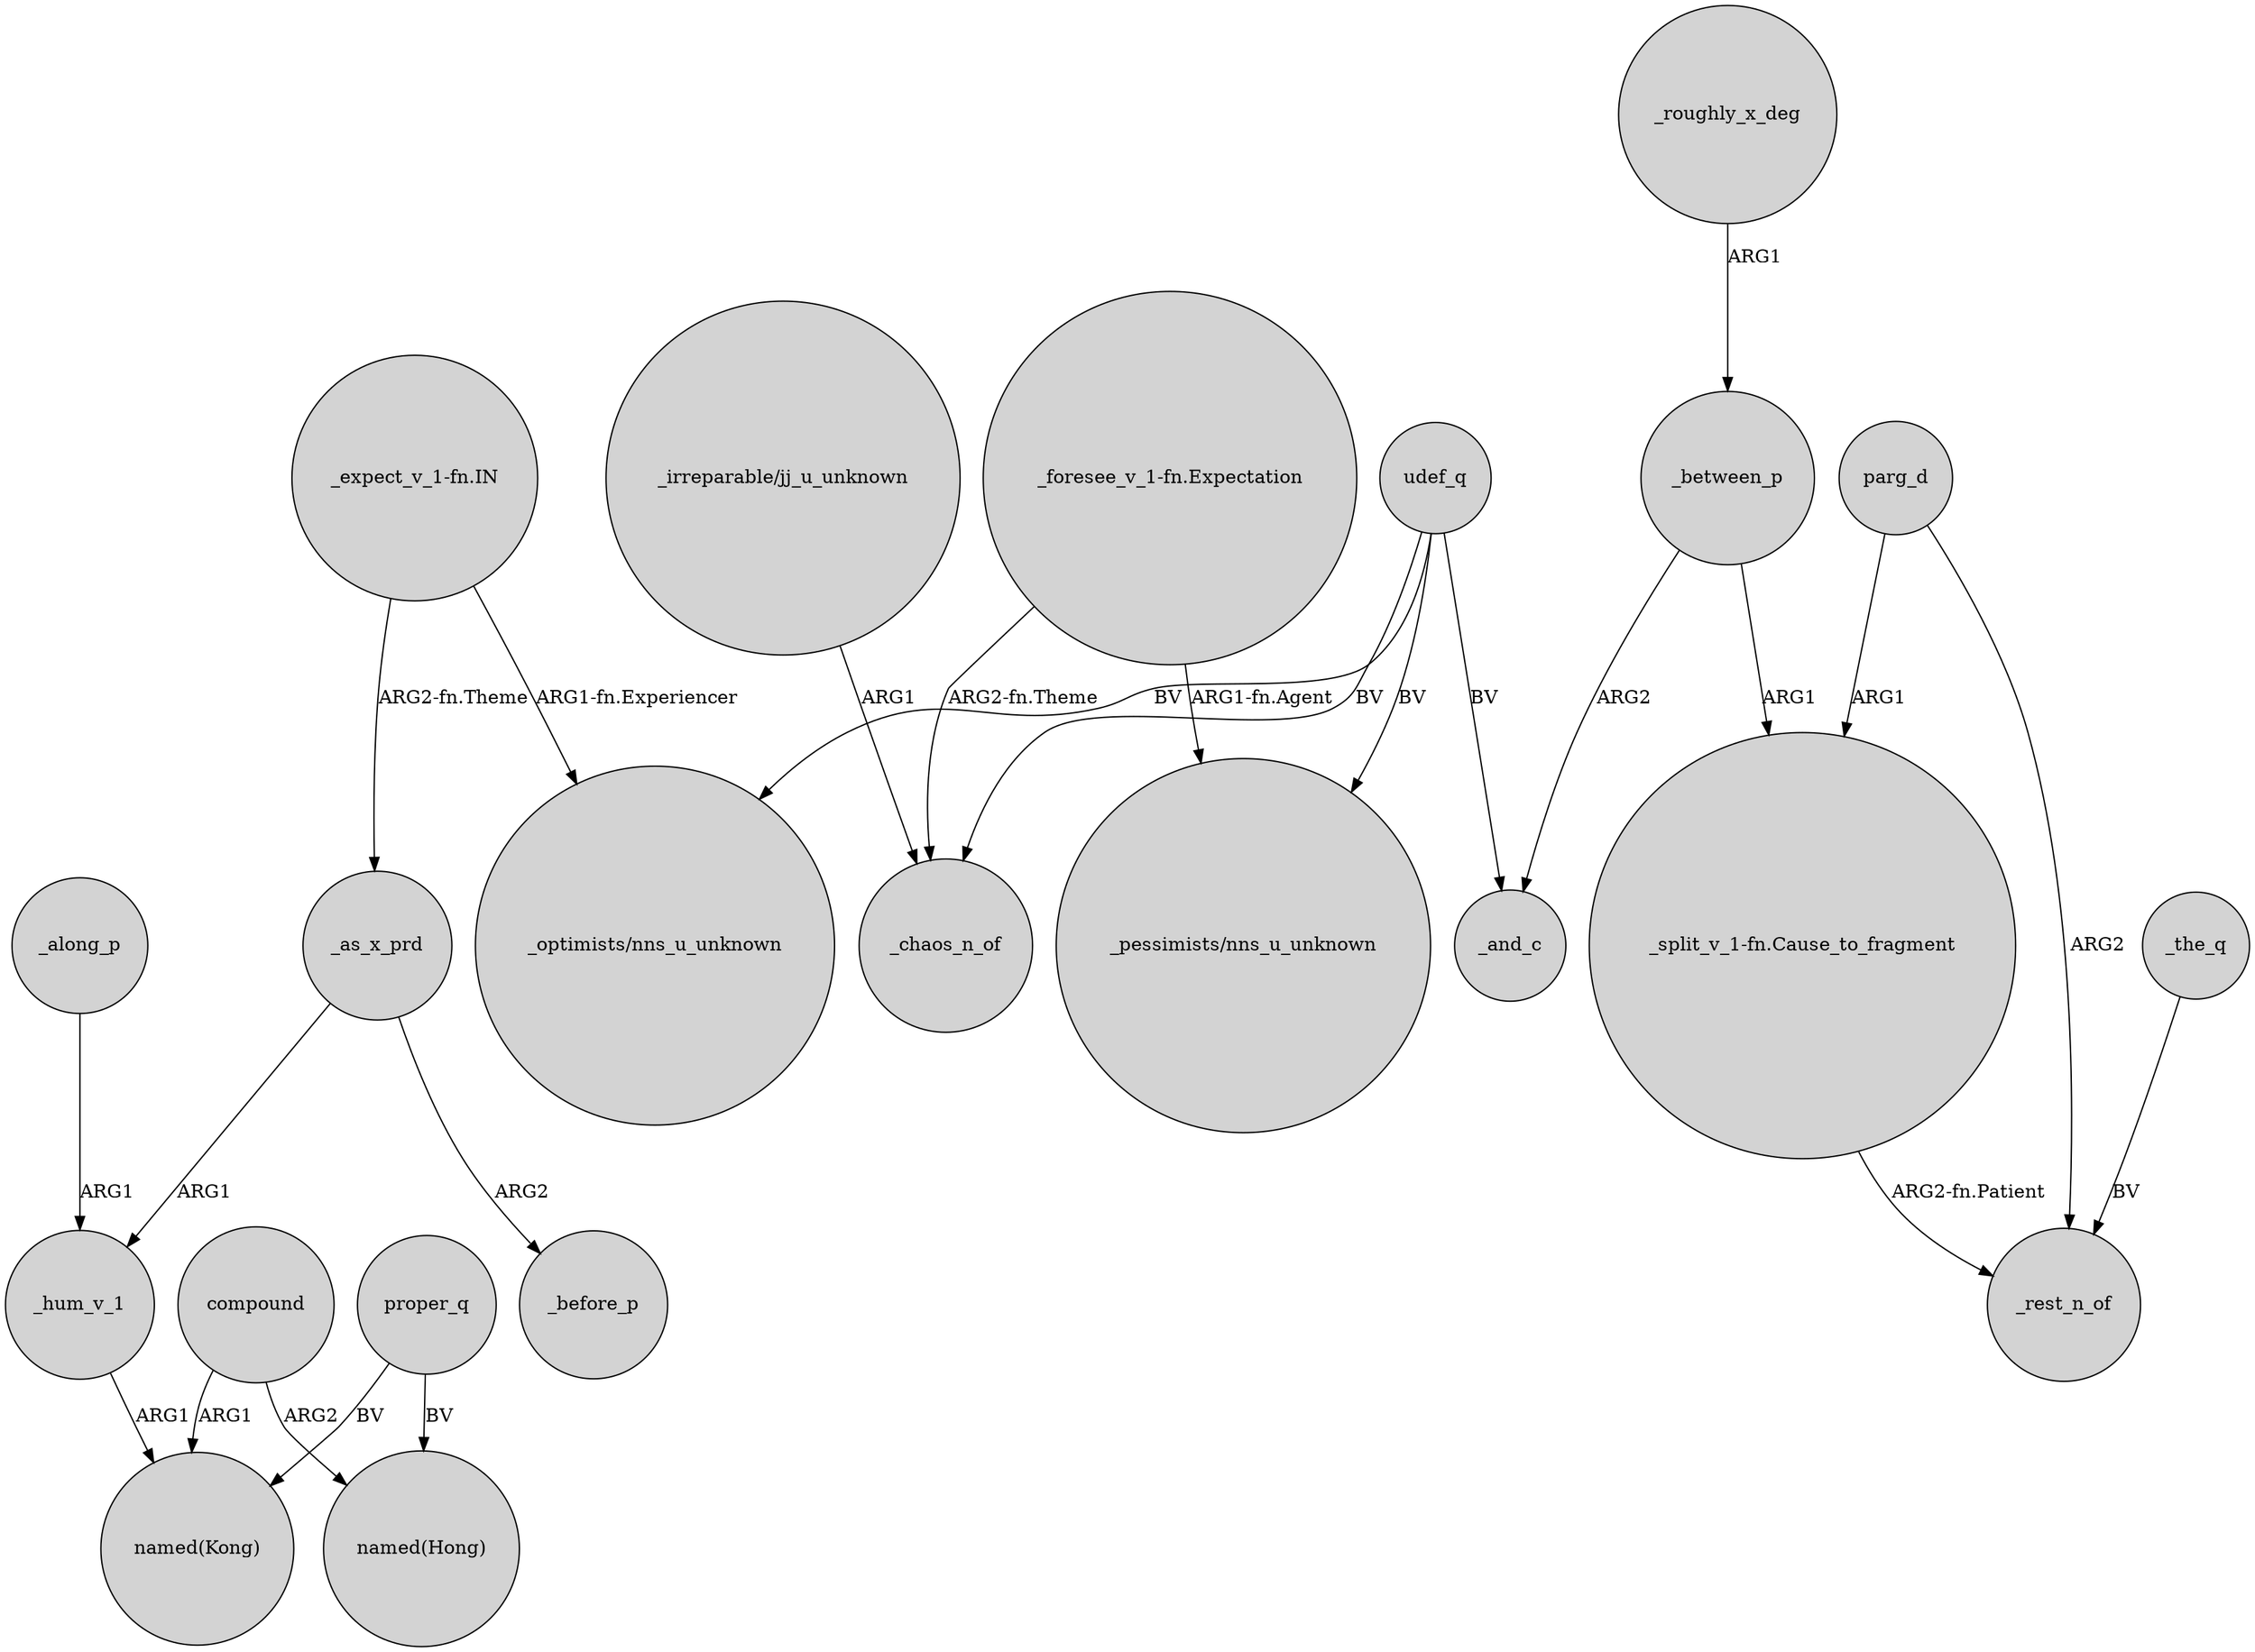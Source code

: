 digraph {
	node [shape=circle style=filled]
	_along_p -> _hum_v_1 [label=ARG1]
	_between_p -> "_split_v_1-fn.Cause_to_fragment" [label=ARG1]
	udef_q -> "_optimists/nns_u_unknown" [label=BV]
	"_foresee_v_1-fn.Expectation" -> "_pessimists/nns_u_unknown" [label="ARG1-fn.Agent"]
	compound -> "named(Hong)" [label=ARG2]
	_as_x_prd -> _hum_v_1 [label=ARG1]
	parg_d -> "_split_v_1-fn.Cause_to_fragment" [label=ARG1]
	"_irreparable/jj_u_unknown" -> _chaos_n_of [label=ARG1]
	"_foresee_v_1-fn.Expectation" -> _chaos_n_of [label="ARG2-fn.Theme"]
	proper_q -> "named(Hong)" [label=BV]
	_the_q -> _rest_n_of [label=BV]
	udef_q -> _chaos_n_of [label=BV]
	_as_x_prd -> _before_p [label=ARG2]
	_hum_v_1 -> "named(Kong)" [label=ARG1]
	"_expect_v_1-fn.IN" -> _as_x_prd [label="ARG2-fn.Theme"]
	proper_q -> "named(Kong)" [label=BV]
	_between_p -> _and_c [label=ARG2]
	"_split_v_1-fn.Cause_to_fragment" -> _rest_n_of [label="ARG2-fn.Patient"]
	"_expect_v_1-fn.IN" -> "_optimists/nns_u_unknown" [label="ARG1-fn.Experiencer"]
	parg_d -> _rest_n_of [label=ARG2]
	_roughly_x_deg -> _between_p [label=ARG1]
	udef_q -> _and_c [label=BV]
	compound -> "named(Kong)" [label=ARG1]
	udef_q -> "_pessimists/nns_u_unknown" [label=BV]
}
